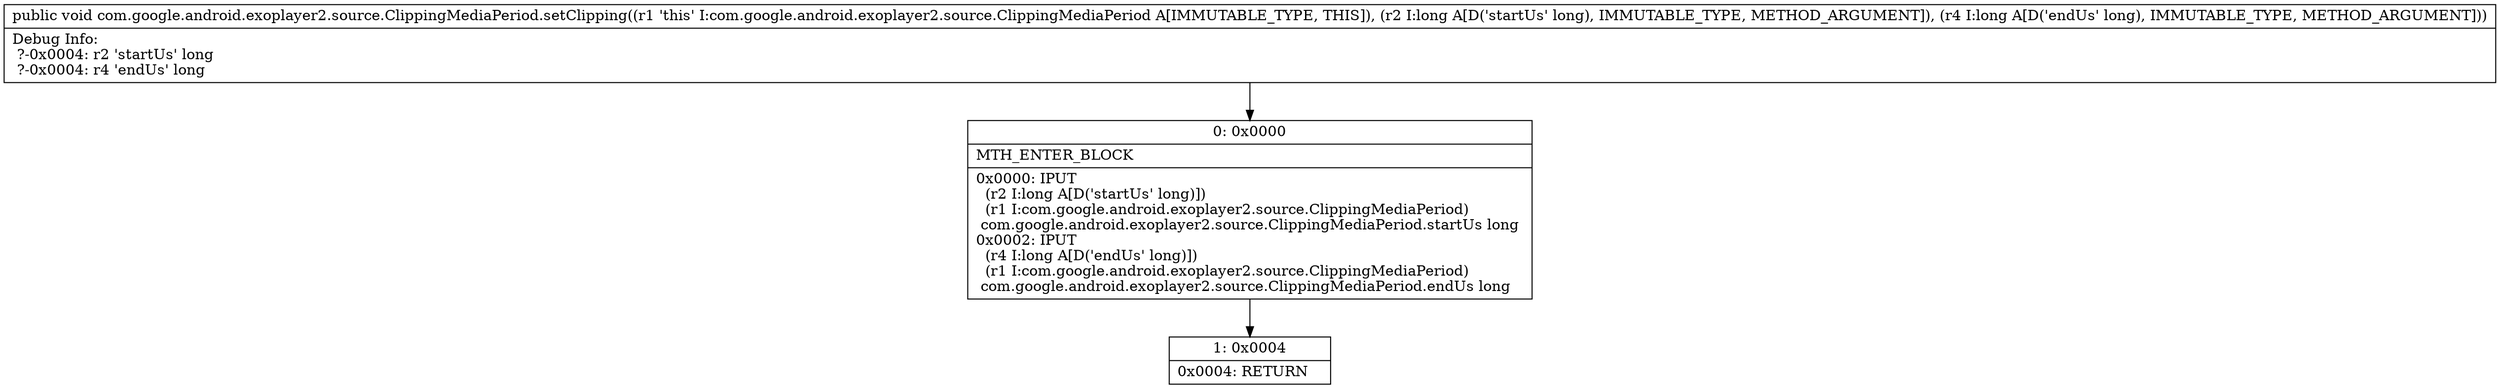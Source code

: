 digraph "CFG forcom.google.android.exoplayer2.source.ClippingMediaPeriod.setClipping(JJ)V" {
Node_0 [shape=record,label="{0\:\ 0x0000|MTH_ENTER_BLOCK\l|0x0000: IPUT  \l  (r2 I:long A[D('startUs' long)])\l  (r1 I:com.google.android.exoplayer2.source.ClippingMediaPeriod)\l com.google.android.exoplayer2.source.ClippingMediaPeriod.startUs long \l0x0002: IPUT  \l  (r4 I:long A[D('endUs' long)])\l  (r1 I:com.google.android.exoplayer2.source.ClippingMediaPeriod)\l com.google.android.exoplayer2.source.ClippingMediaPeriod.endUs long \l}"];
Node_1 [shape=record,label="{1\:\ 0x0004|0x0004: RETURN   \l}"];
MethodNode[shape=record,label="{public void com.google.android.exoplayer2.source.ClippingMediaPeriod.setClipping((r1 'this' I:com.google.android.exoplayer2.source.ClippingMediaPeriod A[IMMUTABLE_TYPE, THIS]), (r2 I:long A[D('startUs' long), IMMUTABLE_TYPE, METHOD_ARGUMENT]), (r4 I:long A[D('endUs' long), IMMUTABLE_TYPE, METHOD_ARGUMENT]))  | Debug Info:\l  ?\-0x0004: r2 'startUs' long\l  ?\-0x0004: r4 'endUs' long\l}"];
MethodNode -> Node_0;
Node_0 -> Node_1;
}

